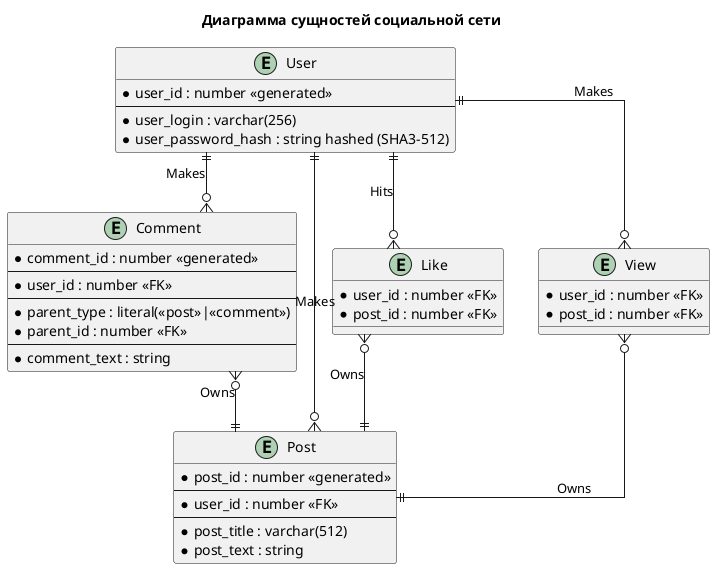 @startuml

title Диаграмма сущностей социальной сети

skinparam linetype ortho

entity User {
    *user_id : number <<generated>>
    --
    *user_login : varchar(256) 
    *user_password_hash : string hashed (SHA3-512)
}

entity Post {
    *post_id : number <<generated>>
    --
    *user_id : number <<FK>>
    --
    *post_title : varchar(512)
    *post_text : string
}

entity Comment {
    *comment_id : number <<generated>>
    --
    *user_id : number <<FK>>
    --
    *parent_type : literal(<<post>>|<<comment>>)
    *parent_id : number <<FK>>
    --
    *comment_text : string
}

entity Like {
    *user_id : number <<FK>>
    *post_id : number <<FK>>
}

entity View {
    *user_id : number <<FK>>
    *post_id : number <<FK>>
}

User ||--o{ Post : Makes
User ||--o{ Comment : Makes
User ||--o{ Like : Hits
User ||--o{ View : Makes

Comment }o--|| Post : Owns
View }o--|| Post : Owns
Like }o--|| Post : Owns
@enduml